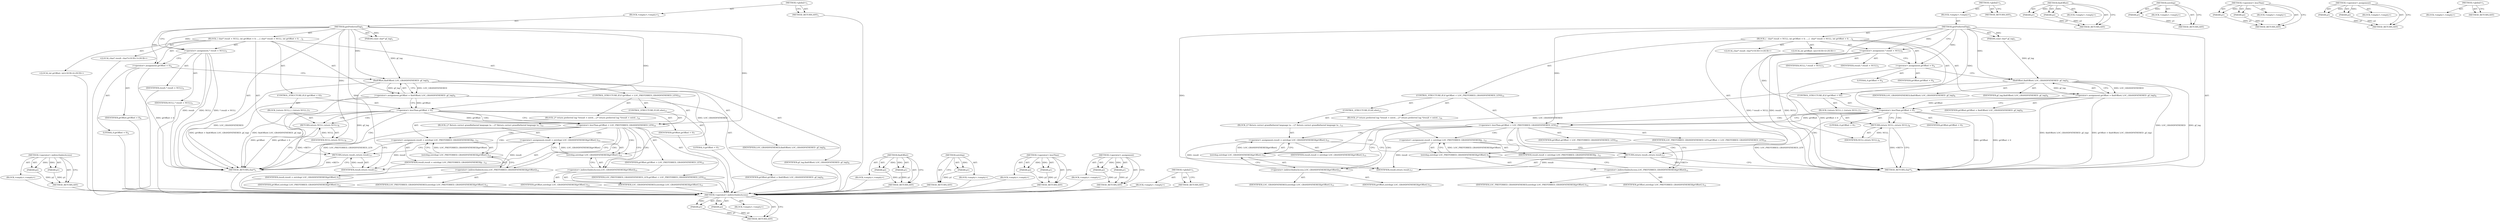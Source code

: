 digraph "&lt;global&gt;" {
vulnerable_90 [label=<(METHOD,&lt;operator&gt;.indirectIndexAccess)>];
vulnerable_91 [label=<(PARAM,p1)>];
vulnerable_92 [label=<(PARAM,p2)>];
vulnerable_93 [label=<(BLOCK,&lt;empty&gt;,&lt;empty&gt;)>];
vulnerable_94 [label=<(METHOD_RETURN,ANY)>];
vulnerable_6 [label=<(METHOD,&lt;global&gt;)<SUB>1</SUB>>];
vulnerable_7 [label=<(BLOCK,&lt;empty&gt;,&lt;empty&gt;)<SUB>1</SUB>>];
vulnerable_8 [label=<(METHOD,getPreferredTag)<SUB>1</SUB>>];
vulnerable_9 [label=<(PARAM,const char* gf_tag)<SUB>1</SUB>>];
vulnerable_10 [label=<(BLOCK,{ 
 	char* result = NULL;
 	int grOffset = 0;
 ...,{ 
 	char* result = NULL;
 	int grOffset = 0;
 ...)<SUB>2</SUB>>];
vulnerable_11 [label="<(LOCAL,char* result: char*)<SUB>3</SUB>>"];
vulnerable_12 [label=<(&lt;operator&gt;.assignment,* result = NULL)<SUB>3</SUB>>];
vulnerable_13 [label=<(IDENTIFIER,result,* result = NULL)<SUB>3</SUB>>];
vulnerable_14 [label=<(IDENTIFIER,NULL,* result = NULL)<SUB>3</SUB>>];
vulnerable_15 [label="<(LOCAL,int grOffset: int)<SUB>4</SUB>>"];
vulnerable_16 [label=<(&lt;operator&gt;.assignment,grOffset = 0)<SUB>4</SUB>>];
vulnerable_17 [label=<(IDENTIFIER,grOffset,grOffset = 0)<SUB>4</SUB>>];
vulnerable_18 [label=<(LITERAL,0,grOffset = 0)<SUB>4</SUB>>];
vulnerable_19 [label=<(&lt;operator&gt;.assignment,grOffset = findOffset( LOC_GRANDFATHERED ,gf_tag))<SUB>6</SUB>>];
vulnerable_20 [label=<(IDENTIFIER,grOffset,grOffset = findOffset( LOC_GRANDFATHERED ,gf_tag))<SUB>6</SUB>>];
vulnerable_21 [label=<(findOffset,findOffset( LOC_GRANDFATHERED ,gf_tag))<SUB>6</SUB>>];
vulnerable_22 [label=<(IDENTIFIER,LOC_GRANDFATHERED,findOffset( LOC_GRANDFATHERED ,gf_tag))<SUB>6</SUB>>];
vulnerable_23 [label=<(IDENTIFIER,gf_tag,findOffset( LOC_GRANDFATHERED ,gf_tag))<SUB>6</SUB>>];
vulnerable_24 [label=<(CONTROL_STRUCTURE,IF,if (grOffset &lt; 0))<SUB>7</SUB>>];
vulnerable_25 [label=<(&lt;operator&gt;.lessThan,grOffset &lt; 0)<SUB>7</SUB>>];
vulnerable_26 [label=<(IDENTIFIER,grOffset,grOffset &lt; 0)<SUB>7</SUB>>];
vulnerable_27 [label=<(LITERAL,0,grOffset &lt; 0)<SUB>7</SUB>>];
vulnerable_28 [label=<(BLOCK,{
		return NULL;
	},{
		return NULL;
	})<SUB>7</SUB>>];
vulnerable_29 [label=<(RETURN,return NULL;,return NULL;)<SUB>8</SUB>>];
vulnerable_30 [label=<(IDENTIFIER,NULL,return NULL;)<SUB>8</SUB>>];
vulnerable_31 [label=<(CONTROL_STRUCTURE,IF,if (grOffset &lt; LOC_PREFERRED_GRANDFATHERED_LEN))<SUB>10</SUB>>];
vulnerable_32 [label=<(&lt;operator&gt;.lessThan,grOffset &lt; LOC_PREFERRED_GRANDFATHERED_LEN)<SUB>10</SUB>>];
vulnerable_33 [label=<(IDENTIFIER,grOffset,grOffset &lt; LOC_PREFERRED_GRANDFATHERED_LEN)<SUB>10</SUB>>];
vulnerable_34 [label=<(IDENTIFIER,LOC_PREFERRED_GRANDFATHERED_LEN,grOffset &lt; LOC_PREFERRED_GRANDFATHERED_LEN)<SUB>10</SUB>>];
vulnerable_35 [label=<(BLOCK,{
		/* return preferred tag */
		result = estrd...,{
		/* return preferred tag */
		result = estrd...)<SUB>10</SUB>>];
vulnerable_36 [label=<(&lt;operator&gt;.assignment,result = estrdup( LOC_PREFERRED_GRANDFATHERED[g...)<SUB>12</SUB>>];
vulnerable_37 [label=<(IDENTIFIER,result,result = estrdup( LOC_PREFERRED_GRANDFATHERED[g...)<SUB>12</SUB>>];
vulnerable_38 [label=<(estrdup,estrdup( LOC_PREFERRED_GRANDFATHERED[grOffset] ))<SUB>12</SUB>>];
vulnerable_39 [label=<(&lt;operator&gt;.indirectIndexAccess,LOC_PREFERRED_GRANDFATHERED[grOffset])<SUB>12</SUB>>];
vulnerable_40 [label=<(IDENTIFIER,LOC_PREFERRED_GRANDFATHERED,estrdup( LOC_PREFERRED_GRANDFATHERED[grOffset] ))<SUB>12</SUB>>];
vulnerable_41 [label=<(IDENTIFIER,grOffset,estrdup( LOC_PREFERRED_GRANDFATHERED[grOffset] ))<SUB>12</SUB>>];
vulnerable_42 [label=<(CONTROL_STRUCTURE,ELSE,else)<SUB>13</SUB>>];
vulnerable_43 [label=<(BLOCK,{
		/* Return correct grandfathered language ta...,{
		/* Return correct grandfathered language ta...)<SUB>13</SUB>>];
vulnerable_44 [label=<(&lt;operator&gt;.assignment,result = estrdup( LOC_GRANDFATHERED[grOffset] ))<SUB>15</SUB>>];
vulnerable_45 [label=<(IDENTIFIER,result,result = estrdup( LOC_GRANDFATHERED[grOffset] ))<SUB>15</SUB>>];
vulnerable_46 [label=<(estrdup,estrdup( LOC_GRANDFATHERED[grOffset] ))<SUB>15</SUB>>];
vulnerable_47 [label=<(&lt;operator&gt;.indirectIndexAccess,LOC_GRANDFATHERED[grOffset])<SUB>15</SUB>>];
vulnerable_48 [label=<(IDENTIFIER,LOC_GRANDFATHERED,estrdup( LOC_GRANDFATHERED[grOffset] ))<SUB>15</SUB>>];
vulnerable_49 [label=<(IDENTIFIER,grOffset,estrdup( LOC_GRANDFATHERED[grOffset] ))<SUB>15</SUB>>];
vulnerable_50 [label=<(RETURN,return result;,return result;)<SUB>17</SUB>>];
vulnerable_51 [label=<(IDENTIFIER,result,return result;)<SUB>17</SUB>>];
vulnerable_52 [label=<(METHOD_RETURN,char*)<SUB>1</SUB>>];
vulnerable_54 [label=<(METHOD_RETURN,ANY)<SUB>1</SUB>>];
vulnerable_76 [label=<(METHOD,findOffset)>];
vulnerable_77 [label=<(PARAM,p1)>];
vulnerable_78 [label=<(PARAM,p2)>];
vulnerable_79 [label=<(BLOCK,&lt;empty&gt;,&lt;empty&gt;)>];
vulnerable_80 [label=<(METHOD_RETURN,ANY)>];
vulnerable_86 [label=<(METHOD,estrdup)>];
vulnerable_87 [label=<(PARAM,p1)>];
vulnerable_88 [label=<(BLOCK,&lt;empty&gt;,&lt;empty&gt;)>];
vulnerable_89 [label=<(METHOD_RETURN,ANY)>];
vulnerable_81 [label=<(METHOD,&lt;operator&gt;.lessThan)>];
vulnerable_82 [label=<(PARAM,p1)>];
vulnerable_83 [label=<(PARAM,p2)>];
vulnerable_84 [label=<(BLOCK,&lt;empty&gt;,&lt;empty&gt;)>];
vulnerable_85 [label=<(METHOD_RETURN,ANY)>];
vulnerable_71 [label=<(METHOD,&lt;operator&gt;.assignment)>];
vulnerable_72 [label=<(PARAM,p1)>];
vulnerable_73 [label=<(PARAM,p2)>];
vulnerable_74 [label=<(BLOCK,&lt;empty&gt;,&lt;empty&gt;)>];
vulnerable_75 [label=<(METHOD_RETURN,ANY)>];
vulnerable_65 [label=<(METHOD,&lt;global&gt;)<SUB>1</SUB>>];
vulnerable_66 [label=<(BLOCK,&lt;empty&gt;,&lt;empty&gt;)>];
vulnerable_67 [label=<(METHOD_RETURN,ANY)>];
fixed_90 [label=<(METHOD,&lt;operator&gt;.indirectIndexAccess)>];
fixed_91 [label=<(PARAM,p1)>];
fixed_92 [label=<(PARAM,p2)>];
fixed_93 [label=<(BLOCK,&lt;empty&gt;,&lt;empty&gt;)>];
fixed_94 [label=<(METHOD_RETURN,ANY)>];
fixed_6 [label=<(METHOD,&lt;global&gt;)<SUB>1</SUB>>];
fixed_7 [label=<(BLOCK,&lt;empty&gt;,&lt;empty&gt;)<SUB>1</SUB>>];
fixed_8 [label=<(METHOD,getPreferredTag)<SUB>1</SUB>>];
fixed_9 [label=<(PARAM,const char* gf_tag)<SUB>1</SUB>>];
fixed_10 [label=<(BLOCK,{
 	char* result = NULL;
 	int grOffset = 0;
 
...,{
 	char* result = NULL;
 	int grOffset = 0;
 
...)<SUB>2</SUB>>];
fixed_11 [label="<(LOCAL,char* result: char*)<SUB>3</SUB>>"];
fixed_12 [label=<(&lt;operator&gt;.assignment,* result = NULL)<SUB>3</SUB>>];
fixed_13 [label=<(IDENTIFIER,result,* result = NULL)<SUB>3</SUB>>];
fixed_14 [label=<(IDENTIFIER,NULL,* result = NULL)<SUB>3</SUB>>];
fixed_15 [label="<(LOCAL,int grOffset: int)<SUB>4</SUB>>"];
fixed_16 [label=<(&lt;operator&gt;.assignment,grOffset = 0)<SUB>4</SUB>>];
fixed_17 [label=<(IDENTIFIER,grOffset,grOffset = 0)<SUB>4</SUB>>];
fixed_18 [label=<(LITERAL,0,grOffset = 0)<SUB>4</SUB>>];
fixed_19 [label=<(&lt;operator&gt;.assignment,grOffset = findOffset( LOC_GRANDFATHERED ,gf_tag))<SUB>6</SUB>>];
fixed_20 [label=<(IDENTIFIER,grOffset,grOffset = findOffset( LOC_GRANDFATHERED ,gf_tag))<SUB>6</SUB>>];
fixed_21 [label=<(findOffset,findOffset( LOC_GRANDFATHERED ,gf_tag))<SUB>6</SUB>>];
fixed_22 [label=<(IDENTIFIER,LOC_GRANDFATHERED,findOffset( LOC_GRANDFATHERED ,gf_tag))<SUB>6</SUB>>];
fixed_23 [label=<(IDENTIFIER,gf_tag,findOffset( LOC_GRANDFATHERED ,gf_tag))<SUB>6</SUB>>];
fixed_24 [label=<(CONTROL_STRUCTURE,IF,if (grOffset &lt; 0))<SUB>7</SUB>>];
fixed_25 [label=<(&lt;operator&gt;.lessThan,grOffset &lt; 0)<SUB>7</SUB>>];
fixed_26 [label=<(IDENTIFIER,grOffset,grOffset &lt; 0)<SUB>7</SUB>>];
fixed_27 [label=<(LITERAL,0,grOffset &lt; 0)<SUB>7</SUB>>];
fixed_28 [label=<(BLOCK,{
		return NULL;
	},{
		return NULL;
	})<SUB>7</SUB>>];
fixed_29 [label=<(RETURN,return NULL;,return NULL;)<SUB>8</SUB>>];
fixed_30 [label=<(IDENTIFIER,NULL,return NULL;)<SUB>8</SUB>>];
fixed_31 [label=<(CONTROL_STRUCTURE,IF,if (grOffset &lt; LOC_PREFERRED_GRANDFATHERED_LEN))<SUB>10</SUB>>];
fixed_32 [label=<(&lt;operator&gt;.lessThan,grOffset &lt; LOC_PREFERRED_GRANDFATHERED_LEN)<SUB>10</SUB>>];
fixed_33 [label=<(IDENTIFIER,grOffset,grOffset &lt; LOC_PREFERRED_GRANDFATHERED_LEN)<SUB>10</SUB>>];
fixed_34 [label=<(IDENTIFIER,LOC_PREFERRED_GRANDFATHERED_LEN,grOffset &lt; LOC_PREFERRED_GRANDFATHERED_LEN)<SUB>10</SUB>>];
fixed_35 [label=<(BLOCK,{
		/* return preferred tag */
		result = estrd...,{
		/* return preferred tag */
		result = estrd...)<SUB>10</SUB>>];
fixed_36 [label=<(&lt;operator&gt;.assignment,result = estrdup( LOC_PREFERRED_GRANDFATHERED[g...)<SUB>12</SUB>>];
fixed_37 [label=<(IDENTIFIER,result,result = estrdup( LOC_PREFERRED_GRANDFATHERED[g...)<SUB>12</SUB>>];
fixed_38 [label=<(estrdup,estrdup( LOC_PREFERRED_GRANDFATHERED[grOffset] ))<SUB>12</SUB>>];
fixed_39 [label=<(&lt;operator&gt;.indirectIndexAccess,LOC_PREFERRED_GRANDFATHERED[grOffset])<SUB>12</SUB>>];
fixed_40 [label=<(IDENTIFIER,LOC_PREFERRED_GRANDFATHERED,estrdup( LOC_PREFERRED_GRANDFATHERED[grOffset] ))<SUB>12</SUB>>];
fixed_41 [label=<(IDENTIFIER,grOffset,estrdup( LOC_PREFERRED_GRANDFATHERED[grOffset] ))<SUB>12</SUB>>];
fixed_42 [label=<(CONTROL_STRUCTURE,ELSE,else)<SUB>13</SUB>>];
fixed_43 [label=<(BLOCK,{
		/* Return correct grandfathered language ta...,{
		/* Return correct grandfathered language ta...)<SUB>13</SUB>>];
fixed_44 [label=<(&lt;operator&gt;.assignment,result = estrdup( LOC_GRANDFATHERED[grOffset] ))<SUB>15</SUB>>];
fixed_45 [label=<(IDENTIFIER,result,result = estrdup( LOC_GRANDFATHERED[grOffset] ))<SUB>15</SUB>>];
fixed_46 [label=<(estrdup,estrdup( LOC_GRANDFATHERED[grOffset] ))<SUB>15</SUB>>];
fixed_47 [label=<(&lt;operator&gt;.indirectIndexAccess,LOC_GRANDFATHERED[grOffset])<SUB>15</SUB>>];
fixed_48 [label=<(IDENTIFIER,LOC_GRANDFATHERED,estrdup( LOC_GRANDFATHERED[grOffset] ))<SUB>15</SUB>>];
fixed_49 [label=<(IDENTIFIER,grOffset,estrdup( LOC_GRANDFATHERED[grOffset] ))<SUB>15</SUB>>];
fixed_50 [label=<(RETURN,return result;,return result;)<SUB>17</SUB>>];
fixed_51 [label=<(IDENTIFIER,result,return result;)<SUB>17</SUB>>];
fixed_52 [label=<(METHOD_RETURN,char*)<SUB>1</SUB>>];
fixed_54 [label=<(METHOD_RETURN,ANY)<SUB>1</SUB>>];
fixed_76 [label=<(METHOD,findOffset)>];
fixed_77 [label=<(PARAM,p1)>];
fixed_78 [label=<(PARAM,p2)>];
fixed_79 [label=<(BLOCK,&lt;empty&gt;,&lt;empty&gt;)>];
fixed_80 [label=<(METHOD_RETURN,ANY)>];
fixed_86 [label=<(METHOD,estrdup)>];
fixed_87 [label=<(PARAM,p1)>];
fixed_88 [label=<(BLOCK,&lt;empty&gt;,&lt;empty&gt;)>];
fixed_89 [label=<(METHOD_RETURN,ANY)>];
fixed_81 [label=<(METHOD,&lt;operator&gt;.lessThan)>];
fixed_82 [label=<(PARAM,p1)>];
fixed_83 [label=<(PARAM,p2)>];
fixed_84 [label=<(BLOCK,&lt;empty&gt;,&lt;empty&gt;)>];
fixed_85 [label=<(METHOD_RETURN,ANY)>];
fixed_71 [label=<(METHOD,&lt;operator&gt;.assignment)>];
fixed_72 [label=<(PARAM,p1)>];
fixed_73 [label=<(PARAM,p2)>];
fixed_74 [label=<(BLOCK,&lt;empty&gt;,&lt;empty&gt;)>];
fixed_75 [label=<(METHOD_RETURN,ANY)>];
fixed_65 [label=<(METHOD,&lt;global&gt;)<SUB>1</SUB>>];
fixed_66 [label=<(BLOCK,&lt;empty&gt;,&lt;empty&gt;)>];
fixed_67 [label=<(METHOD_RETURN,ANY)>];
vulnerable_90 -> vulnerable_91  [key=0, label="AST: "];
vulnerable_90 -> vulnerable_91  [key=1, label="DDG: "];
vulnerable_90 -> vulnerable_93  [key=0, label="AST: "];
vulnerable_90 -> vulnerable_92  [key=0, label="AST: "];
vulnerable_90 -> vulnerable_92  [key=1, label="DDG: "];
vulnerable_90 -> vulnerable_94  [key=0, label="AST: "];
vulnerable_90 -> vulnerable_94  [key=1, label="CFG: "];
vulnerable_91 -> vulnerable_94  [key=0, label="DDG: p1"];
vulnerable_92 -> vulnerable_94  [key=0, label="DDG: p2"];
vulnerable_6 -> vulnerable_7  [key=0, label="AST: "];
vulnerable_6 -> vulnerable_54  [key=0, label="AST: "];
vulnerable_6 -> vulnerable_54  [key=1, label="CFG: "];
vulnerable_7 -> vulnerable_8  [key=0, label="AST: "];
vulnerable_8 -> vulnerable_9  [key=0, label="AST: "];
vulnerable_8 -> vulnerable_9  [key=1, label="DDG: "];
vulnerable_8 -> vulnerable_10  [key=0, label="AST: "];
vulnerable_8 -> vulnerable_52  [key=0, label="AST: "];
vulnerable_8 -> vulnerable_12  [key=0, label="CFG: "];
vulnerable_8 -> vulnerable_12  [key=1, label="DDG: "];
vulnerable_8 -> vulnerable_16  [key=0, label="DDG: "];
vulnerable_8 -> vulnerable_51  [key=0, label="DDG: "];
vulnerable_8 -> vulnerable_21  [key=0, label="DDG: "];
vulnerable_8 -> vulnerable_25  [key=0, label="DDG: "];
vulnerable_8 -> vulnerable_32  [key=0, label="DDG: "];
vulnerable_8 -> vulnerable_30  [key=0, label="DDG: "];
vulnerable_9 -> vulnerable_21  [key=0, label="DDG: gf_tag"];
vulnerable_10 -> vulnerable_11  [key=0, label="AST: "];
vulnerable_10 -> vulnerable_12  [key=0, label="AST: "];
vulnerable_10 -> vulnerable_15  [key=0, label="AST: "];
vulnerable_10 -> vulnerable_16  [key=0, label="AST: "];
vulnerable_10 -> vulnerable_19  [key=0, label="AST: "];
vulnerable_10 -> vulnerable_24  [key=0, label="AST: "];
vulnerable_10 -> vulnerable_31  [key=0, label="AST: "];
vulnerable_10 -> vulnerable_50  [key=0, label="AST: "];
vulnerable_12 -> vulnerable_13  [key=0, label="AST: "];
vulnerable_12 -> vulnerable_14  [key=0, label="AST: "];
vulnerable_12 -> vulnerable_16  [key=0, label="CFG: "];
vulnerable_12 -> vulnerable_52  [key=0, label="DDG: result"];
vulnerable_12 -> vulnerable_52  [key=1, label="DDG: NULL"];
vulnerable_12 -> vulnerable_52  [key=2, label="DDG: * result = NULL"];
vulnerable_16 -> vulnerable_17  [key=0, label="AST: "];
vulnerable_16 -> vulnerable_18  [key=0, label="AST: "];
vulnerable_16 -> vulnerable_21  [key=0, label="CFG: "];
vulnerable_16 -> vulnerable_52  [key=0, label="DDG: grOffset = 0"];
vulnerable_19 -> vulnerable_20  [key=0, label="AST: "];
vulnerable_19 -> vulnerable_21  [key=0, label="AST: "];
vulnerable_19 -> vulnerable_25  [key=0, label="CFG: "];
vulnerable_19 -> vulnerable_25  [key=1, label="DDG: grOffset"];
vulnerable_19 -> vulnerable_52  [key=0, label="DDG: findOffset( LOC_GRANDFATHERED ,gf_tag)"];
vulnerable_19 -> vulnerable_52  [key=1, label="DDG: grOffset = findOffset( LOC_GRANDFATHERED ,gf_tag)"];
vulnerable_21 -> vulnerable_22  [key=0, label="AST: "];
vulnerable_21 -> vulnerable_23  [key=0, label="AST: "];
vulnerable_21 -> vulnerable_19  [key=0, label="CFG: "];
vulnerable_21 -> vulnerable_19  [key=1, label="DDG: LOC_GRANDFATHERED"];
vulnerable_21 -> vulnerable_19  [key=2, label="DDG: gf_tag"];
vulnerable_21 -> vulnerable_52  [key=0, label="DDG: LOC_GRANDFATHERED"];
vulnerable_21 -> vulnerable_52  [key=1, label="DDG: gf_tag"];
vulnerable_21 -> vulnerable_46  [key=0, label="DDG: LOC_GRANDFATHERED"];
vulnerable_24 -> vulnerable_25  [key=0, label="AST: "];
vulnerable_24 -> vulnerable_28  [key=0, label="AST: "];
vulnerable_25 -> vulnerable_26  [key=0, label="AST: "];
vulnerable_25 -> vulnerable_27  [key=0, label="AST: "];
vulnerable_25 -> vulnerable_29  [key=0, label="CFG: "];
vulnerable_25 -> vulnerable_29  [key=1, label="CDG: "];
vulnerable_25 -> vulnerable_32  [key=0, label="CFG: "];
vulnerable_25 -> vulnerable_32  [key=1, label="DDG: grOffset"];
vulnerable_25 -> vulnerable_32  [key=2, label="CDG: "];
vulnerable_25 -> vulnerable_52  [key=0, label="DDG: grOffset"];
vulnerable_25 -> vulnerable_52  [key=1, label="DDG: grOffset &lt; 0"];
vulnerable_25 -> vulnerable_50  [key=0, label="CDG: "];
vulnerable_28 -> vulnerable_29  [key=0, label="AST: "];
vulnerable_29 -> vulnerable_30  [key=0, label="AST: "];
vulnerable_29 -> vulnerable_52  [key=0, label="CFG: "];
vulnerable_29 -> vulnerable_52  [key=1, label="DDG: &lt;RET&gt;"];
vulnerable_30 -> vulnerable_29  [key=0, label="DDG: NULL"];
vulnerable_31 -> vulnerable_32  [key=0, label="AST: "];
vulnerable_31 -> vulnerable_35  [key=0, label="AST: "];
vulnerable_31 -> vulnerable_42  [key=0, label="AST: "];
vulnerable_32 -> vulnerable_33  [key=0, label="AST: "];
vulnerable_32 -> vulnerable_34  [key=0, label="AST: "];
vulnerable_32 -> vulnerable_39  [key=0, label="CFG: "];
vulnerable_32 -> vulnerable_39  [key=1, label="CDG: "];
vulnerable_32 -> vulnerable_47  [key=0, label="CFG: "];
vulnerable_32 -> vulnerable_47  [key=1, label="CDG: "];
vulnerable_32 -> vulnerable_52  [key=0, label="DDG: LOC_PREFERRED_GRANDFATHERED_LEN"];
vulnerable_32 -> vulnerable_36  [key=0, label="CDG: "];
vulnerable_32 -> vulnerable_44  [key=0, label="CDG: "];
vulnerable_32 -> vulnerable_46  [key=0, label="CDG: "];
vulnerable_32 -> vulnerable_38  [key=0, label="CDG: "];
vulnerable_35 -> vulnerable_36  [key=0, label="AST: "];
vulnerable_36 -> vulnerable_37  [key=0, label="AST: "];
vulnerable_36 -> vulnerable_38  [key=0, label="AST: "];
vulnerable_36 -> vulnerable_50  [key=0, label="CFG: "];
vulnerable_36 -> vulnerable_51  [key=0, label="DDG: result"];
vulnerable_38 -> vulnerable_39  [key=0, label="AST: "];
vulnerable_38 -> vulnerable_36  [key=0, label="CFG: "];
vulnerable_38 -> vulnerable_36  [key=1, label="DDG: LOC_PREFERRED_GRANDFATHERED[grOffset]"];
vulnerable_39 -> vulnerable_40  [key=0, label="AST: "];
vulnerable_39 -> vulnerable_41  [key=0, label="AST: "];
vulnerable_39 -> vulnerable_38  [key=0, label="CFG: "];
vulnerable_42 -> vulnerable_43  [key=0, label="AST: "];
vulnerable_43 -> vulnerable_44  [key=0, label="AST: "];
vulnerable_44 -> vulnerable_45  [key=0, label="AST: "];
vulnerable_44 -> vulnerable_46  [key=0, label="AST: "];
vulnerable_44 -> vulnerable_50  [key=0, label="CFG: "];
vulnerable_44 -> vulnerable_51  [key=0, label="DDG: result"];
vulnerable_46 -> vulnerable_47  [key=0, label="AST: "];
vulnerable_46 -> vulnerable_44  [key=0, label="CFG: "];
vulnerable_46 -> vulnerable_44  [key=1, label="DDG: LOC_GRANDFATHERED[grOffset]"];
vulnerable_47 -> vulnerable_48  [key=0, label="AST: "];
vulnerable_47 -> vulnerable_49  [key=0, label="AST: "];
vulnerable_47 -> vulnerable_46  [key=0, label="CFG: "];
vulnerable_50 -> vulnerable_51  [key=0, label="AST: "];
vulnerable_50 -> vulnerable_52  [key=0, label="CFG: "];
vulnerable_50 -> vulnerable_52  [key=1, label="DDG: &lt;RET&gt;"];
vulnerable_51 -> vulnerable_50  [key=0, label="DDG: result"];
vulnerable_76 -> vulnerable_77  [key=0, label="AST: "];
vulnerable_76 -> vulnerable_77  [key=1, label="DDG: "];
vulnerable_76 -> vulnerable_79  [key=0, label="AST: "];
vulnerable_76 -> vulnerable_78  [key=0, label="AST: "];
vulnerable_76 -> vulnerable_78  [key=1, label="DDG: "];
vulnerable_76 -> vulnerable_80  [key=0, label="AST: "];
vulnerable_76 -> vulnerable_80  [key=1, label="CFG: "];
vulnerable_77 -> vulnerable_80  [key=0, label="DDG: p1"];
vulnerable_78 -> vulnerable_80  [key=0, label="DDG: p2"];
vulnerable_86 -> vulnerable_87  [key=0, label="AST: "];
vulnerable_86 -> vulnerable_87  [key=1, label="DDG: "];
vulnerable_86 -> vulnerable_88  [key=0, label="AST: "];
vulnerable_86 -> vulnerable_89  [key=0, label="AST: "];
vulnerable_86 -> vulnerable_89  [key=1, label="CFG: "];
vulnerable_87 -> vulnerable_89  [key=0, label="DDG: p1"];
vulnerable_81 -> vulnerable_82  [key=0, label="AST: "];
vulnerable_81 -> vulnerable_82  [key=1, label="DDG: "];
vulnerable_81 -> vulnerable_84  [key=0, label="AST: "];
vulnerable_81 -> vulnerable_83  [key=0, label="AST: "];
vulnerable_81 -> vulnerable_83  [key=1, label="DDG: "];
vulnerable_81 -> vulnerable_85  [key=0, label="AST: "];
vulnerable_81 -> vulnerable_85  [key=1, label="CFG: "];
vulnerable_82 -> vulnerable_85  [key=0, label="DDG: p1"];
vulnerable_83 -> vulnerable_85  [key=0, label="DDG: p2"];
vulnerable_71 -> vulnerable_72  [key=0, label="AST: "];
vulnerable_71 -> vulnerable_72  [key=1, label="DDG: "];
vulnerable_71 -> vulnerable_74  [key=0, label="AST: "];
vulnerable_71 -> vulnerable_73  [key=0, label="AST: "];
vulnerable_71 -> vulnerable_73  [key=1, label="DDG: "];
vulnerable_71 -> vulnerable_75  [key=0, label="AST: "];
vulnerable_71 -> vulnerable_75  [key=1, label="CFG: "];
vulnerable_72 -> vulnerable_75  [key=0, label="DDG: p1"];
vulnerable_73 -> vulnerable_75  [key=0, label="DDG: p2"];
vulnerable_65 -> vulnerable_66  [key=0, label="AST: "];
vulnerable_65 -> vulnerable_67  [key=0, label="AST: "];
vulnerable_65 -> vulnerable_67  [key=1, label="CFG: "];
fixed_90 -> fixed_91  [key=0, label="AST: "];
fixed_90 -> fixed_91  [key=1, label="DDG: "];
fixed_90 -> fixed_93  [key=0, label="AST: "];
fixed_90 -> fixed_92  [key=0, label="AST: "];
fixed_90 -> fixed_92  [key=1, label="DDG: "];
fixed_90 -> fixed_94  [key=0, label="AST: "];
fixed_90 -> fixed_94  [key=1, label="CFG: "];
fixed_91 -> fixed_94  [key=0, label="DDG: p1"];
fixed_92 -> fixed_94  [key=0, label="DDG: p2"];
fixed_93 -> vulnerable_90  [key=0];
fixed_94 -> vulnerable_90  [key=0];
fixed_6 -> fixed_7  [key=0, label="AST: "];
fixed_6 -> fixed_54  [key=0, label="AST: "];
fixed_6 -> fixed_54  [key=1, label="CFG: "];
fixed_7 -> fixed_8  [key=0, label="AST: "];
fixed_8 -> fixed_9  [key=0, label="AST: "];
fixed_8 -> fixed_9  [key=1, label="DDG: "];
fixed_8 -> fixed_10  [key=0, label="AST: "];
fixed_8 -> fixed_52  [key=0, label="AST: "];
fixed_8 -> fixed_12  [key=0, label="CFG: "];
fixed_8 -> fixed_12  [key=1, label="DDG: "];
fixed_8 -> fixed_16  [key=0, label="DDG: "];
fixed_8 -> fixed_51  [key=0, label="DDG: "];
fixed_8 -> fixed_21  [key=0, label="DDG: "];
fixed_8 -> fixed_25  [key=0, label="DDG: "];
fixed_8 -> fixed_32  [key=0, label="DDG: "];
fixed_8 -> fixed_30  [key=0, label="DDG: "];
fixed_9 -> fixed_21  [key=0, label="DDG: gf_tag"];
fixed_10 -> fixed_11  [key=0, label="AST: "];
fixed_10 -> fixed_12  [key=0, label="AST: "];
fixed_10 -> fixed_15  [key=0, label="AST: "];
fixed_10 -> fixed_16  [key=0, label="AST: "];
fixed_10 -> fixed_19  [key=0, label="AST: "];
fixed_10 -> fixed_24  [key=0, label="AST: "];
fixed_10 -> fixed_31  [key=0, label="AST: "];
fixed_10 -> fixed_50  [key=0, label="AST: "];
fixed_11 -> vulnerable_90  [key=0];
fixed_12 -> fixed_13  [key=0, label="AST: "];
fixed_12 -> fixed_14  [key=0, label="AST: "];
fixed_12 -> fixed_16  [key=0, label="CFG: "];
fixed_12 -> fixed_52  [key=0, label="DDG: result"];
fixed_12 -> fixed_52  [key=1, label="DDG: NULL"];
fixed_12 -> fixed_52  [key=2, label="DDG: * result = NULL"];
fixed_13 -> vulnerable_90  [key=0];
fixed_14 -> vulnerable_90  [key=0];
fixed_15 -> vulnerable_90  [key=0];
fixed_16 -> fixed_17  [key=0, label="AST: "];
fixed_16 -> fixed_18  [key=0, label="AST: "];
fixed_16 -> fixed_21  [key=0, label="CFG: "];
fixed_16 -> fixed_52  [key=0, label="DDG: grOffset = 0"];
fixed_17 -> vulnerable_90  [key=0];
fixed_18 -> vulnerable_90  [key=0];
fixed_19 -> fixed_20  [key=0, label="AST: "];
fixed_19 -> fixed_21  [key=0, label="AST: "];
fixed_19 -> fixed_25  [key=0, label="CFG: "];
fixed_19 -> fixed_25  [key=1, label="DDG: grOffset"];
fixed_19 -> fixed_52  [key=0, label="DDG: findOffset( LOC_GRANDFATHERED ,gf_tag)"];
fixed_19 -> fixed_52  [key=1, label="DDG: grOffset = findOffset( LOC_GRANDFATHERED ,gf_tag)"];
fixed_20 -> vulnerable_90  [key=0];
fixed_21 -> fixed_22  [key=0, label="AST: "];
fixed_21 -> fixed_23  [key=0, label="AST: "];
fixed_21 -> fixed_19  [key=0, label="CFG: "];
fixed_21 -> fixed_19  [key=1, label="DDG: LOC_GRANDFATHERED"];
fixed_21 -> fixed_19  [key=2, label="DDG: gf_tag"];
fixed_21 -> fixed_52  [key=0, label="DDG: LOC_GRANDFATHERED"];
fixed_21 -> fixed_52  [key=1, label="DDG: gf_tag"];
fixed_21 -> fixed_46  [key=0, label="DDG: LOC_GRANDFATHERED"];
fixed_22 -> vulnerable_90  [key=0];
fixed_23 -> vulnerable_90  [key=0];
fixed_24 -> fixed_25  [key=0, label="AST: "];
fixed_24 -> fixed_28  [key=0, label="AST: "];
fixed_25 -> fixed_26  [key=0, label="AST: "];
fixed_25 -> fixed_27  [key=0, label="AST: "];
fixed_25 -> fixed_29  [key=0, label="CFG: "];
fixed_25 -> fixed_29  [key=1, label="CDG: "];
fixed_25 -> fixed_32  [key=0, label="CFG: "];
fixed_25 -> fixed_32  [key=1, label="DDG: grOffset"];
fixed_25 -> fixed_32  [key=2, label="CDG: "];
fixed_25 -> fixed_52  [key=0, label="DDG: grOffset"];
fixed_25 -> fixed_52  [key=1, label="DDG: grOffset &lt; 0"];
fixed_25 -> fixed_50  [key=0, label="CDG: "];
fixed_26 -> vulnerable_90  [key=0];
fixed_27 -> vulnerable_90  [key=0];
fixed_28 -> fixed_29  [key=0, label="AST: "];
fixed_29 -> fixed_30  [key=0, label="AST: "];
fixed_29 -> fixed_52  [key=0, label="CFG: "];
fixed_29 -> fixed_52  [key=1, label="DDG: &lt;RET&gt;"];
fixed_30 -> fixed_29  [key=0, label="DDG: NULL"];
fixed_31 -> fixed_32  [key=0, label="AST: "];
fixed_31 -> fixed_35  [key=0, label="AST: "];
fixed_31 -> fixed_42  [key=0, label="AST: "];
fixed_32 -> fixed_33  [key=0, label="AST: "];
fixed_32 -> fixed_34  [key=0, label="AST: "];
fixed_32 -> fixed_39  [key=0, label="CFG: "];
fixed_32 -> fixed_39  [key=1, label="CDG: "];
fixed_32 -> fixed_47  [key=0, label="CFG: "];
fixed_32 -> fixed_47  [key=1, label="CDG: "];
fixed_32 -> fixed_52  [key=0, label="DDG: LOC_PREFERRED_GRANDFATHERED_LEN"];
fixed_32 -> fixed_36  [key=0, label="CDG: "];
fixed_32 -> fixed_44  [key=0, label="CDG: "];
fixed_32 -> fixed_46  [key=0, label="CDG: "];
fixed_32 -> fixed_38  [key=0, label="CDG: "];
fixed_33 -> vulnerable_90  [key=0];
fixed_34 -> vulnerable_90  [key=0];
fixed_35 -> fixed_36  [key=0, label="AST: "];
fixed_36 -> fixed_37  [key=0, label="AST: "];
fixed_36 -> fixed_38  [key=0, label="AST: "];
fixed_36 -> fixed_50  [key=0, label="CFG: "];
fixed_36 -> fixed_51  [key=0, label="DDG: result"];
fixed_37 -> vulnerable_90  [key=0];
fixed_38 -> fixed_39  [key=0, label="AST: "];
fixed_38 -> fixed_36  [key=0, label="CFG: "];
fixed_38 -> fixed_36  [key=1, label="DDG: LOC_PREFERRED_GRANDFATHERED[grOffset]"];
fixed_39 -> fixed_40  [key=0, label="AST: "];
fixed_39 -> fixed_41  [key=0, label="AST: "];
fixed_39 -> fixed_38  [key=0, label="CFG: "];
fixed_40 -> vulnerable_90  [key=0];
fixed_41 -> vulnerable_90  [key=0];
fixed_42 -> fixed_43  [key=0, label="AST: "];
fixed_43 -> fixed_44  [key=0, label="AST: "];
fixed_44 -> fixed_45  [key=0, label="AST: "];
fixed_44 -> fixed_46  [key=0, label="AST: "];
fixed_44 -> fixed_50  [key=0, label="CFG: "];
fixed_44 -> fixed_51  [key=0, label="DDG: result"];
fixed_45 -> vulnerable_90  [key=0];
fixed_46 -> fixed_47  [key=0, label="AST: "];
fixed_46 -> fixed_44  [key=0, label="CFG: "];
fixed_46 -> fixed_44  [key=1, label="DDG: LOC_GRANDFATHERED[grOffset]"];
fixed_47 -> fixed_48  [key=0, label="AST: "];
fixed_47 -> fixed_49  [key=0, label="AST: "];
fixed_47 -> fixed_46  [key=0, label="CFG: "];
fixed_48 -> vulnerable_90  [key=0];
fixed_49 -> vulnerable_90  [key=0];
fixed_50 -> fixed_51  [key=0, label="AST: "];
fixed_50 -> fixed_52  [key=0, label="CFG: "];
fixed_50 -> fixed_52  [key=1, label="DDG: &lt;RET&gt;"];
fixed_51 -> fixed_50  [key=0, label="DDG: result"];
fixed_52 -> vulnerable_90  [key=0];
fixed_54 -> vulnerable_90  [key=0];
fixed_76 -> fixed_77  [key=0, label="AST: "];
fixed_76 -> fixed_77  [key=1, label="DDG: "];
fixed_76 -> fixed_79  [key=0, label="AST: "];
fixed_76 -> fixed_78  [key=0, label="AST: "];
fixed_76 -> fixed_78  [key=1, label="DDG: "];
fixed_76 -> fixed_80  [key=0, label="AST: "];
fixed_76 -> fixed_80  [key=1, label="CFG: "];
fixed_77 -> fixed_80  [key=0, label="DDG: p1"];
fixed_78 -> fixed_80  [key=0, label="DDG: p2"];
fixed_79 -> vulnerable_90  [key=0];
fixed_80 -> vulnerable_90  [key=0];
fixed_86 -> fixed_87  [key=0, label="AST: "];
fixed_86 -> fixed_87  [key=1, label="DDG: "];
fixed_86 -> fixed_88  [key=0, label="AST: "];
fixed_86 -> fixed_89  [key=0, label="AST: "];
fixed_86 -> fixed_89  [key=1, label="CFG: "];
fixed_87 -> fixed_89  [key=0, label="DDG: p1"];
fixed_88 -> vulnerable_90  [key=0];
fixed_89 -> vulnerable_90  [key=0];
fixed_81 -> fixed_82  [key=0, label="AST: "];
fixed_81 -> fixed_82  [key=1, label="DDG: "];
fixed_81 -> fixed_84  [key=0, label="AST: "];
fixed_81 -> fixed_83  [key=0, label="AST: "];
fixed_81 -> fixed_83  [key=1, label="DDG: "];
fixed_81 -> fixed_85  [key=0, label="AST: "];
fixed_81 -> fixed_85  [key=1, label="CFG: "];
fixed_82 -> fixed_85  [key=0, label="DDG: p1"];
fixed_83 -> fixed_85  [key=0, label="DDG: p2"];
fixed_84 -> vulnerable_90  [key=0];
fixed_85 -> vulnerable_90  [key=0];
fixed_71 -> fixed_72  [key=0, label="AST: "];
fixed_71 -> fixed_72  [key=1, label="DDG: "];
fixed_71 -> fixed_74  [key=0, label="AST: "];
fixed_71 -> fixed_73  [key=0, label="AST: "];
fixed_71 -> fixed_73  [key=1, label="DDG: "];
fixed_71 -> fixed_75  [key=0, label="AST: "];
fixed_71 -> fixed_75  [key=1, label="CFG: "];
fixed_72 -> fixed_75  [key=0, label="DDG: p1"];
fixed_73 -> fixed_75  [key=0, label="DDG: p2"];
fixed_74 -> vulnerable_90  [key=0];
fixed_75 -> vulnerable_90  [key=0];
fixed_65 -> fixed_66  [key=0, label="AST: "];
fixed_65 -> fixed_67  [key=0, label="AST: "];
fixed_65 -> fixed_67  [key=1, label="CFG: "];
fixed_66 -> vulnerable_90  [key=0];
fixed_67 -> vulnerable_90  [key=0];
}
